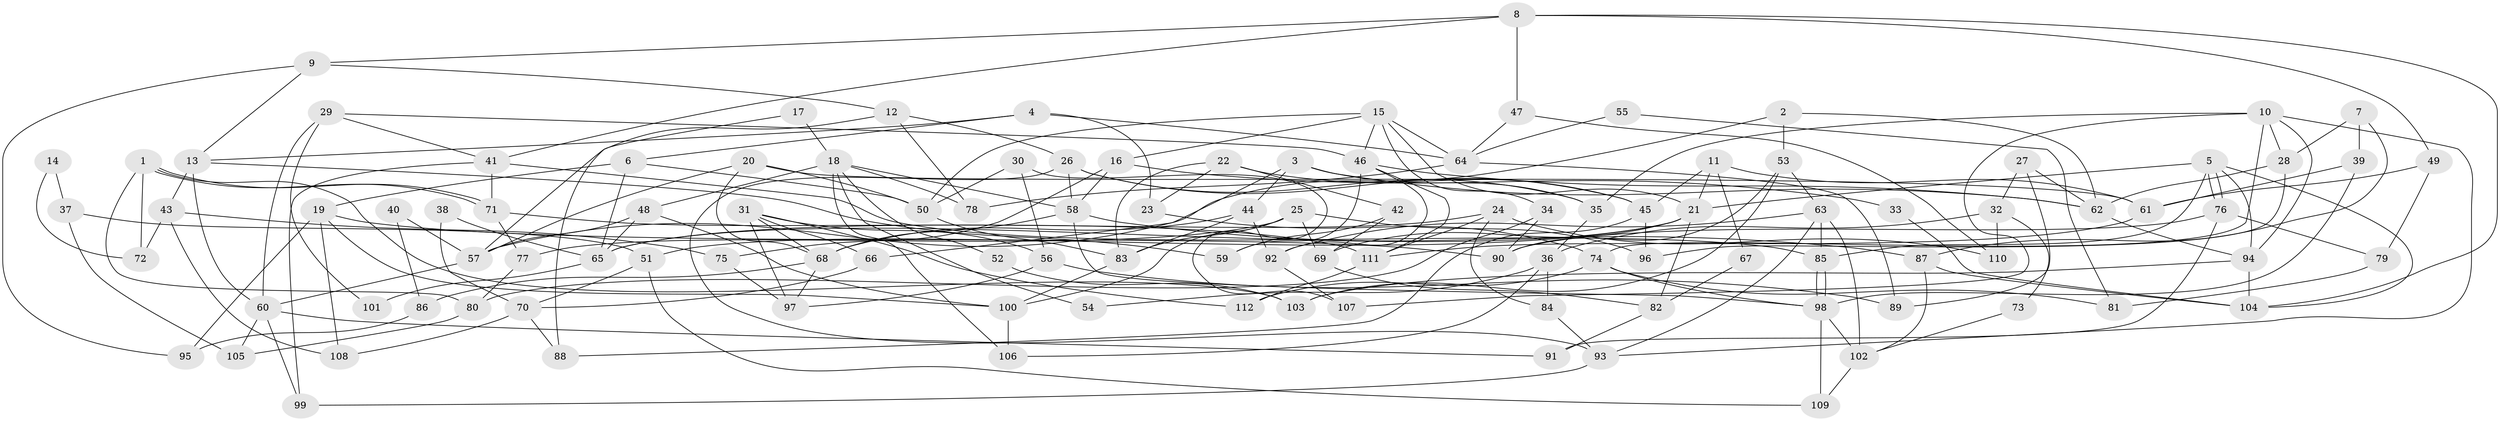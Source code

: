 // coarse degree distribution, {5: 0.34328358208955223, 4: 0.14925373134328357, 6: 0.14925373134328357, 3: 0.19402985074626866, 9: 0.029850746268656716, 7: 0.04477611940298507, 10: 0.014925373134328358, 11: 0.014925373134328358, 8: 0.014925373134328358, 2: 0.04477611940298507}
// Generated by graph-tools (version 1.1) at 2025/53/03/04/25 21:53:20]
// undirected, 112 vertices, 224 edges
graph export_dot {
graph [start="1"]
  node [color=gray90,style=filled];
  1;
  2;
  3;
  4;
  5;
  6;
  7;
  8;
  9;
  10;
  11;
  12;
  13;
  14;
  15;
  16;
  17;
  18;
  19;
  20;
  21;
  22;
  23;
  24;
  25;
  26;
  27;
  28;
  29;
  30;
  31;
  32;
  33;
  34;
  35;
  36;
  37;
  38;
  39;
  40;
  41;
  42;
  43;
  44;
  45;
  46;
  47;
  48;
  49;
  50;
  51;
  52;
  53;
  54;
  55;
  56;
  57;
  58;
  59;
  60;
  61;
  62;
  63;
  64;
  65;
  66;
  67;
  68;
  69;
  70;
  71;
  72;
  73;
  74;
  75;
  76;
  77;
  78;
  79;
  80;
  81;
  82;
  83;
  84;
  85;
  86;
  87;
  88;
  89;
  90;
  91;
  92;
  93;
  94;
  95;
  96;
  97;
  98;
  99;
  100;
  101;
  102;
  103;
  104;
  105;
  106;
  107;
  108;
  109;
  110;
  111;
  112;
  1 -- 71;
  1 -- 71;
  1 -- 80;
  1 -- 72;
  1 -- 103;
  2 -- 62;
  2 -- 57;
  2 -- 53;
  3 -- 35;
  3 -- 62;
  3 -- 44;
  3 -- 66;
  4 -- 64;
  4 -- 6;
  4 -- 13;
  4 -- 23;
  5 -- 85;
  5 -- 76;
  5 -- 76;
  5 -- 21;
  5 -- 94;
  5 -- 104;
  6 -- 65;
  6 -- 19;
  6 -- 50;
  7 -- 87;
  7 -- 28;
  7 -- 39;
  8 -- 41;
  8 -- 104;
  8 -- 9;
  8 -- 47;
  8 -- 49;
  9 -- 13;
  9 -- 12;
  9 -- 95;
  10 -- 74;
  10 -- 94;
  10 -- 28;
  10 -- 35;
  10 -- 93;
  10 -- 107;
  11 -- 45;
  11 -- 21;
  11 -- 61;
  11 -- 67;
  12 -- 26;
  12 -- 57;
  12 -- 78;
  13 -- 60;
  13 -- 43;
  13 -- 59;
  14 -- 72;
  14 -- 37;
  15 -- 21;
  15 -- 50;
  15 -- 16;
  15 -- 34;
  15 -- 46;
  15 -- 64;
  16 -- 58;
  16 -- 33;
  16 -- 75;
  17 -- 88;
  17 -- 18;
  18 -- 106;
  18 -- 58;
  18 -- 48;
  18 -- 52;
  18 -- 54;
  18 -- 78;
  19 -- 90;
  19 -- 108;
  19 -- 95;
  19 -- 100;
  20 -- 57;
  20 -- 61;
  20 -- 50;
  20 -- 68;
  21 -- 69;
  21 -- 51;
  21 -- 65;
  21 -- 82;
  22 -- 45;
  22 -- 83;
  22 -- 23;
  22 -- 42;
  23 -- 74;
  24 -- 111;
  24 -- 110;
  24 -- 65;
  24 -- 84;
  25 -- 100;
  25 -- 83;
  25 -- 69;
  25 -- 77;
  25 -- 96;
  26 -- 93;
  26 -- 58;
  26 -- 35;
  26 -- 45;
  27 -- 89;
  27 -- 62;
  27 -- 32;
  28 -- 62;
  28 -- 96;
  29 -- 60;
  29 -- 46;
  29 -- 41;
  29 -- 101;
  30 -- 50;
  30 -- 56;
  30 -- 107;
  31 -- 112;
  31 -- 68;
  31 -- 56;
  31 -- 66;
  31 -- 97;
  32 -- 36;
  32 -- 73;
  32 -- 110;
  33 -- 104;
  34 -- 90;
  34 -- 80;
  35 -- 36;
  36 -- 84;
  36 -- 54;
  36 -- 106;
  37 -- 105;
  37 -- 51;
  38 -- 70;
  38 -- 65;
  39 -- 61;
  39 -- 98;
  40 -- 86;
  40 -- 57;
  41 -- 85;
  41 -- 71;
  41 -- 99;
  42 -- 59;
  42 -- 69;
  43 -- 75;
  43 -- 72;
  43 -- 108;
  44 -- 83;
  44 -- 68;
  44 -- 92;
  45 -- 96;
  45 -- 88;
  46 -- 92;
  46 -- 59;
  46 -- 62;
  46 -- 111;
  47 -- 64;
  47 -- 110;
  48 -- 65;
  48 -- 57;
  48 -- 100;
  49 -- 61;
  49 -- 79;
  50 -- 83;
  51 -- 109;
  51 -- 70;
  52 -- 103;
  53 -- 63;
  53 -- 90;
  53 -- 103;
  55 -- 64;
  55 -- 81;
  56 -- 97;
  56 -- 89;
  57 -- 60;
  58 -- 68;
  58 -- 98;
  58 -- 87;
  60 -- 99;
  60 -- 91;
  60 -- 105;
  61 -- 111;
  62 -- 94;
  63 -- 92;
  63 -- 102;
  63 -- 85;
  63 -- 93;
  64 -- 78;
  64 -- 89;
  65 -- 101;
  66 -- 70;
  67 -- 82;
  68 -- 86;
  68 -- 97;
  69 -- 82;
  70 -- 88;
  70 -- 108;
  71 -- 77;
  71 -- 111;
  73 -- 102;
  74 -- 98;
  74 -- 81;
  74 -- 112;
  75 -- 97;
  76 -- 91;
  76 -- 79;
  76 -- 90;
  77 -- 80;
  79 -- 81;
  80 -- 105;
  82 -- 91;
  83 -- 100;
  84 -- 93;
  85 -- 98;
  85 -- 98;
  86 -- 95;
  87 -- 104;
  87 -- 102;
  92 -- 107;
  93 -- 99;
  94 -- 103;
  94 -- 104;
  98 -- 102;
  98 -- 109;
  100 -- 106;
  102 -- 109;
  111 -- 112;
}
